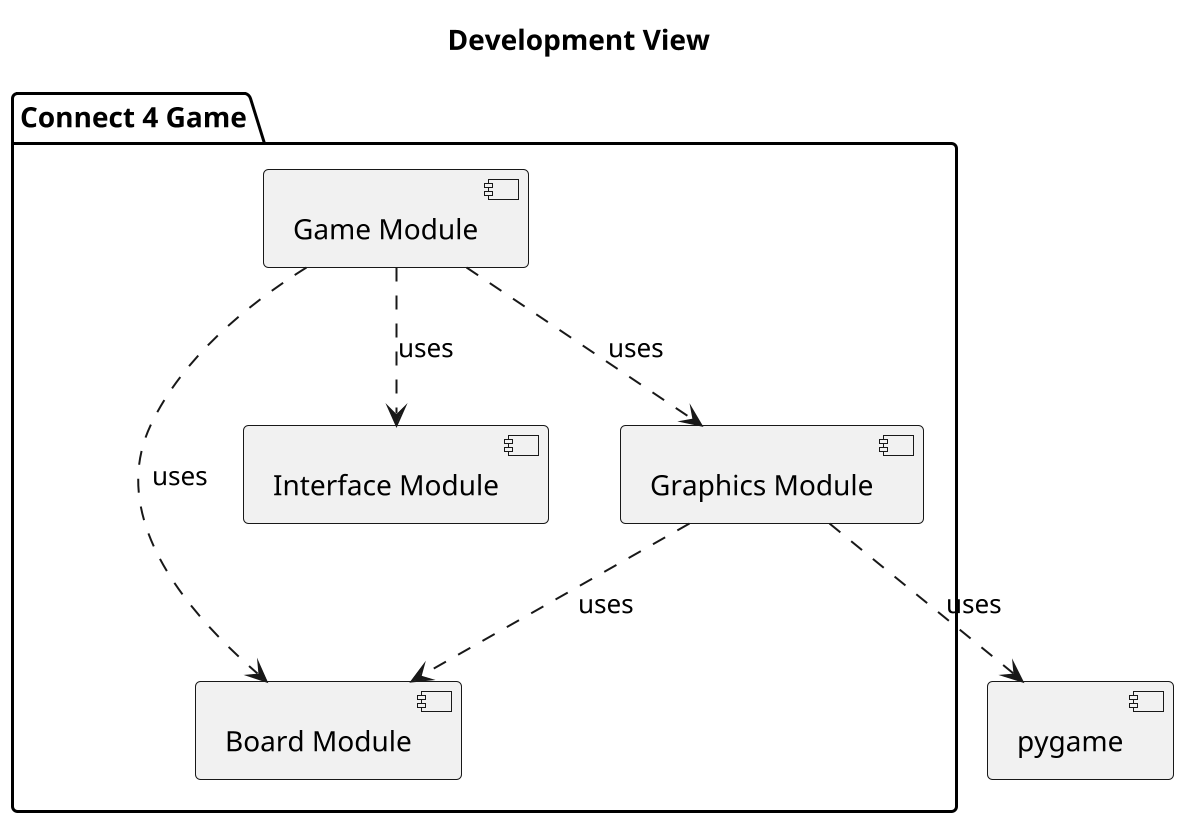 @startuml
title Development View
scale 2

package "Connect 4 Game" {
  [Game Module]
  [Board Module]
  [Interface Module]
  [Graphics Module]
}

[Game Module] ..> [Board Module] : uses
[Game Module] ..> [Interface Module] : uses
[Game Module] ..> [Graphics Module] : uses

[Graphics Module] ..> [Board Module] : uses
[Graphics Module] ..> [pygame] : uses

@enduml
